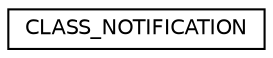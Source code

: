 digraph "Graphical Class Hierarchy"
{
  edge [fontname="Helvetica",fontsize="10",labelfontname="Helvetica",labelfontsize="10"];
  node [fontname="Helvetica",fontsize="10",shape=record];
  rankdir="LR";
  Node1 [label="CLASS_NOTIFICATION",height=0.2,width=0.4,color="black", fillcolor="white", style="filled",URL="$struct_c_l_a_s_s___n_o_t_i_f_i_c_a_t_i_o_n.html"];
}

